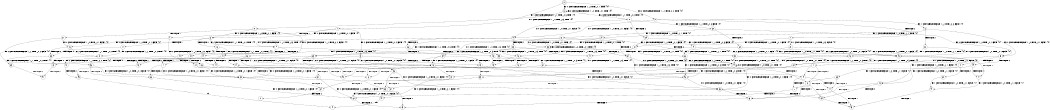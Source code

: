 digraph BCG {
size = "7, 10.5";
center = TRUE;
node [shape = circle];
0 [peripheries = 2];
0 -> 1 [label = "EX !1 !ATOMIC_EXCH_BRANCH (1, +1, TRUE, +0, 3, TRUE) !{0}"];
0 -> 2 [label = "EX !2 !ATOMIC_EXCH_BRANCH (1, +1, TRUE, +0, 2, TRUE) !{0}"];
0 -> 3 [label = "EX !0 !ATOMIC_EXCH_BRANCH (1, +0, TRUE, +0, 1, TRUE) !{0}"];
1 -> 4 [label = "TERMINATE !1"];
1 -> 5 [label = "EX !2 !ATOMIC_EXCH_BRANCH (1, +1, TRUE, +0, 2, FALSE) !{0}"];
1 -> 6 [label = "EX !0 !ATOMIC_EXCH_BRANCH (1, +0, TRUE, +0, 1, FALSE) !{0}"];
2 -> 7 [label = "TERMINATE !2"];
2 -> 8 [label = "EX !1 !ATOMIC_EXCH_BRANCH (1, +1, TRUE, +0, 3, FALSE) !{0}"];
2 -> 9 [label = "EX !0 !ATOMIC_EXCH_BRANCH (1, +0, TRUE, +0, 1, FALSE) !{0}"];
3 -> 10 [label = "EX !1 !ATOMIC_EXCH_BRANCH (1, +1, TRUE, +0, 3, TRUE) !{0}"];
3 -> 11 [label = "EX !2 !ATOMIC_EXCH_BRANCH (1, +1, TRUE, +0, 2, TRUE) !{0}"];
3 -> 3 [label = "EX !0 !ATOMIC_EXCH_BRANCH (1, +0, TRUE, +0, 1, TRUE) !{0}"];
4 -> 12 [label = "EX !2 !ATOMIC_EXCH_BRANCH (1, +1, TRUE, +0, 2, FALSE) !{0}"];
4 -> 13 [label = "EX !0 !ATOMIC_EXCH_BRANCH (1, +0, TRUE, +0, 1, FALSE) !{0}"];
5 -> 14 [label = "TERMINATE !1"];
5 -> 15 [label = "TERMINATE !2"];
5 -> 16 [label = "EX !0 !ATOMIC_EXCH_BRANCH (1, +0, TRUE, +0, 1, FALSE) !{0}"];
6 -> 17 [label = "TERMINATE !1"];
6 -> 18 [label = "TERMINATE !0"];
6 -> 19 [label = "EX !2 !ATOMIC_EXCH_BRANCH (1, +1, TRUE, +0, 2, TRUE) !{0}"];
7 -> 20 [label = "EX !1 !ATOMIC_EXCH_BRANCH (1, +1, TRUE, +0, 3, FALSE) !{0}"];
7 -> 21 [label = "EX !0 !ATOMIC_EXCH_BRANCH (1, +0, TRUE, +0, 1, FALSE) !{0}"];
8 -> 22 [label = "TERMINATE !2"];
8 -> 23 [label = "EX !0 !ATOMIC_EXCH_BRANCH (1, +0, TRUE, +0, 1, FALSE) !{0}"];
8 -> 24 [label = "EX !1 !ATOMIC_EXCH_BRANCH (1, +0, TRUE, +1, 1, TRUE) !{0}"];
9 -> 25 [label = "TERMINATE !2"];
9 -> 26 [label = "TERMINATE !0"];
9 -> 19 [label = "EX !1 !ATOMIC_EXCH_BRANCH (1, +1, TRUE, +0, 3, TRUE) !{0}"];
10 -> 27 [label = "TERMINATE !1"];
10 -> 28 [label = "EX !2 !ATOMIC_EXCH_BRANCH (1, +1, TRUE, +0, 2, FALSE) !{0}"];
10 -> 6 [label = "EX !0 !ATOMIC_EXCH_BRANCH (1, +0, TRUE, +0, 1, FALSE) !{0}"];
11 -> 29 [label = "TERMINATE !2"];
11 -> 30 [label = "EX !1 !ATOMIC_EXCH_BRANCH (1, +1, TRUE, +0, 3, FALSE) !{0}"];
11 -> 9 [label = "EX !0 !ATOMIC_EXCH_BRANCH (1, +0, TRUE, +0, 1, FALSE) !{0}"];
12 -> 31 [label = "TERMINATE !2"];
12 -> 32 [label = "EX !0 !ATOMIC_EXCH_BRANCH (1, +0, TRUE, +0, 1, FALSE) !{0}"];
13 -> 33 [label = "TERMINATE !0"];
13 -> 34 [label = "EX !2 !ATOMIC_EXCH_BRANCH (1, +1, TRUE, +0, 2, TRUE) !{0}"];
14 -> 31 [label = "TERMINATE !2"];
14 -> 32 [label = "EX !0 !ATOMIC_EXCH_BRANCH (1, +0, TRUE, +0, 1, FALSE) !{0}"];
15 -> 35 [label = "TERMINATE !1"];
15 -> 36 [label = "EX !0 !ATOMIC_EXCH_BRANCH (1, +0, TRUE, +0, 1, FALSE) !{0}"];
16 -> 37 [label = "TERMINATE !1"];
16 -> 38 [label = "TERMINATE !2"];
16 -> 39 [label = "TERMINATE !0"];
17 -> 33 [label = "TERMINATE !0"];
17 -> 34 [label = "EX !2 !ATOMIC_EXCH_BRANCH (1, +1, TRUE, +0, 2, TRUE) !{0}"];
18 -> 40 [label = "TERMINATE !1"];
18 -> 41 [label = "EX !2 !ATOMIC_EXCH_BRANCH (1, +1, TRUE, +0, 2, TRUE) !{1}"];
19 -> 42 [label = "TERMINATE !1"];
19 -> 43 [label = "TERMINATE !2"];
19 -> 44 [label = "TERMINATE !0"];
20 -> 45 [label = "EX !0 !ATOMIC_EXCH_BRANCH (1, +0, TRUE, +0, 1, FALSE) !{0}"];
20 -> 46 [label = "EX !1 !ATOMIC_EXCH_BRANCH (1, +0, TRUE, +1, 1, TRUE) !{0}"];
21 -> 47 [label = "TERMINATE !0"];
21 -> 48 [label = "EX !1 !ATOMIC_EXCH_BRANCH (1, +1, TRUE, +0, 3, TRUE) !{0}"];
22 -> 45 [label = "EX !0 !ATOMIC_EXCH_BRANCH (1, +0, TRUE, +0, 1, FALSE) !{0}"];
22 -> 46 [label = "EX !1 !ATOMIC_EXCH_BRANCH (1, +0, TRUE, +1, 1, TRUE) !{0}"];
23 -> 49 [label = "TERMINATE !2"];
23 -> 50 [label = "TERMINATE !0"];
23 -> 51 [label = "EX !1 !ATOMIC_EXCH_BRANCH (1, +0, TRUE, +1, 1, FALSE) !{0}"];
24 -> 52 [label = "TERMINATE !2"];
24 -> 53 [label = "EX !0 !ATOMIC_EXCH_BRANCH (1, +0, TRUE, +0, 1, TRUE) !{0}"];
24 -> 54 [label = "EX !1 !ATOMIC_EXCH_BRANCH (1, +1, TRUE, +0, 3, TRUE) !{0}"];
25 -> 47 [label = "TERMINATE !0"];
25 -> 48 [label = "EX !1 !ATOMIC_EXCH_BRANCH (1, +1, TRUE, +0, 3, TRUE) !{0}"];
26 -> 55 [label = "TERMINATE !2"];
26 -> 41 [label = "EX !1 !ATOMIC_EXCH_BRANCH (1, +1, TRUE, +0, 3, TRUE) !{1}"];
27 -> 56 [label = "EX !2 !ATOMIC_EXCH_BRANCH (1, +1, TRUE, +0, 2, FALSE) !{0}"];
27 -> 13 [label = "EX !0 !ATOMIC_EXCH_BRANCH (1, +0, TRUE, +0, 1, FALSE) !{0}"];
28 -> 57 [label = "TERMINATE !1"];
28 -> 58 [label = "TERMINATE !2"];
28 -> 16 [label = "EX !0 !ATOMIC_EXCH_BRANCH (1, +0, TRUE, +0, 1, FALSE) !{0}"];
29 -> 59 [label = "EX !1 !ATOMIC_EXCH_BRANCH (1, +1, TRUE, +0, 3, FALSE) !{0}"];
29 -> 21 [label = "EX !0 !ATOMIC_EXCH_BRANCH (1, +0, TRUE, +0, 1, FALSE) !{0}"];
30 -> 60 [label = "TERMINATE !2"];
30 -> 61 [label = "EX !1 !ATOMIC_EXCH_BRANCH (1, +0, TRUE, +1, 1, TRUE) !{0}"];
30 -> 23 [label = "EX !0 !ATOMIC_EXCH_BRANCH (1, +0, TRUE, +0, 1, FALSE) !{0}"];
31 -> 62 [label = "EX !0 !ATOMIC_EXCH_BRANCH (1, +0, TRUE, +0, 1, FALSE) !{0}"];
32 -> 63 [label = "TERMINATE !2"];
32 -> 64 [label = "TERMINATE !0"];
33 -> 65 [label = "EX !2 !ATOMIC_EXCH_BRANCH (1, +1, TRUE, +0, 2, TRUE) !{1}"];
34 -> 66 [label = "TERMINATE !2"];
34 -> 67 [label = "TERMINATE !0"];
35 -> 62 [label = "EX !0 !ATOMIC_EXCH_BRANCH (1, +0, TRUE, +0, 1, FALSE) !{0}"];
36 -> 68 [label = "TERMINATE !1"];
36 -> 69 [label = "TERMINATE !0"];
37 -> 63 [label = "TERMINATE !2"];
37 -> 64 [label = "TERMINATE !0"];
38 -> 68 [label = "TERMINATE !1"];
38 -> 69 [label = "TERMINATE !0"];
39 -> 70 [label = "TERMINATE !1"];
39 -> 71 [label = "TERMINATE !2"];
40 -> 72 [label = "EX !2 !ATOMIC_EXCH_BRANCH (1, +1, TRUE, +0, 2, TRUE) !{2}"];
41 -> 73 [label = "TERMINATE !1"];
41 -> 74 [label = "TERMINATE !2"];
42 -> 66 [label = "TERMINATE !2"];
42 -> 67 [label = "TERMINATE !0"];
43 -> 75 [label = "TERMINATE !1"];
43 -> 76 [label = "TERMINATE !0"];
44 -> 73 [label = "TERMINATE !1"];
44 -> 74 [label = "TERMINATE !2"];
45 -> 77 [label = "TERMINATE !0"];
45 -> 78 [label = "EX !1 !ATOMIC_EXCH_BRANCH (1, +0, TRUE, +1, 1, FALSE) !{0}"];
46 -> 79 [label = "EX !0 !ATOMIC_EXCH_BRANCH (1, +0, TRUE, +0, 1, TRUE) !{0}"];
46 -> 80 [label = "EX !1 !ATOMIC_EXCH_BRANCH (1, +1, TRUE, +0, 3, TRUE) !{0}"];
47 -> 81 [label = "EX !1 !ATOMIC_EXCH_BRANCH (1, +1, TRUE, +0, 3, TRUE) !{1}"];
48 -> 75 [label = "TERMINATE !1"];
48 -> 76 [label = "TERMINATE !0"];
49 -> 77 [label = "TERMINATE !0"];
49 -> 78 [label = "EX !1 !ATOMIC_EXCH_BRANCH (1, +0, TRUE, +1, 1, FALSE) !{0}"];
50 -> 82 [label = "TERMINATE !2"];
50 -> 83 [label = "EX !1 !ATOMIC_EXCH_BRANCH (1, +0, TRUE, +1, 1, FALSE) !{1}"];
51 -> 37 [label = "TERMINATE !1"];
51 -> 38 [label = "TERMINATE !2"];
51 -> 39 [label = "TERMINATE !0"];
52 -> 79 [label = "EX !0 !ATOMIC_EXCH_BRANCH (1, +0, TRUE, +0, 1, TRUE) !{0}"];
52 -> 80 [label = "EX !1 !ATOMIC_EXCH_BRANCH (1, +1, TRUE, +0, 3, TRUE) !{0}"];
53 -> 84 [label = "TERMINATE !2"];
53 -> 85 [label = "EX !1 !ATOMIC_EXCH_BRANCH (1, +1, TRUE, +0, 3, TRUE) !{0}"];
53 -> 53 [label = "EX !0 !ATOMIC_EXCH_BRANCH (1, +0, TRUE, +0, 1, TRUE) !{0}"];
54 -> 14 [label = "TERMINATE !1"];
54 -> 15 [label = "TERMINATE !2"];
54 -> 16 [label = "EX !0 !ATOMIC_EXCH_BRANCH (1, +0, TRUE, +0, 1, FALSE) !{0}"];
55 -> 81 [label = "EX !1 !ATOMIC_EXCH_BRANCH (1, +1, TRUE, +0, 3, TRUE) !{1}"];
56 -> 86 [label = "TERMINATE !2"];
56 -> 32 [label = "EX !0 !ATOMIC_EXCH_BRANCH (1, +0, TRUE, +0, 1, FALSE) !{0}"];
57 -> 86 [label = "TERMINATE !2"];
57 -> 32 [label = "EX !0 !ATOMIC_EXCH_BRANCH (1, +0, TRUE, +0, 1, FALSE) !{0}"];
58 -> 87 [label = "TERMINATE !1"];
58 -> 36 [label = "EX !0 !ATOMIC_EXCH_BRANCH (1, +0, TRUE, +0, 1, FALSE) !{0}"];
59 -> 88 [label = "EX !1 !ATOMIC_EXCH_BRANCH (1, +0, TRUE, +1, 1, TRUE) !{0}"];
59 -> 45 [label = "EX !0 !ATOMIC_EXCH_BRANCH (1, +0, TRUE, +0, 1, FALSE) !{0}"];
60 -> 88 [label = "EX !1 !ATOMIC_EXCH_BRANCH (1, +0, TRUE, +1, 1, TRUE) !{0}"];
60 -> 45 [label = "EX !0 !ATOMIC_EXCH_BRANCH (1, +0, TRUE, +0, 1, FALSE) !{0}"];
61 -> 84 [label = "TERMINATE !2"];
61 -> 85 [label = "EX !1 !ATOMIC_EXCH_BRANCH (1, +1, TRUE, +0, 3, TRUE) !{0}"];
61 -> 53 [label = "EX !0 !ATOMIC_EXCH_BRANCH (1, +0, TRUE, +0, 1, TRUE) !{0}"];
62 -> 89 [label = "TERMINATE !0"];
63 -> 89 [label = "TERMINATE !0"];
64 -> 90 [label = "TERMINATE !2"];
65 -> 91 [label = "TERMINATE !2"];
66 -> 92 [label = "TERMINATE !0"];
67 -> 91 [label = "TERMINATE !2"];
68 -> 89 [label = "TERMINATE !0"];
69 -> 93 [label = "TERMINATE !1"];
70 -> 94 [label = "TERMINATE !2"];
71 -> 93 [label = "TERMINATE !1"];
72 -> 95 [label = "TERMINATE !2"];
73 -> 95 [label = "TERMINATE !2"];
74 -> 96 [label = "TERMINATE !1"];
75 -> 92 [label = "TERMINATE !0"];
76 -> 96 [label = "TERMINATE !1"];
77 -> 97 [label = "EX !1 !ATOMIC_EXCH_BRANCH (1, +0, TRUE, +1, 1, FALSE) !{1}"];
78 -> 68 [label = "TERMINATE !1"];
78 -> 69 [label = "TERMINATE !0"];
79 -> 98 [label = "EX !1 !ATOMIC_EXCH_BRANCH (1, +1, TRUE, +0, 3, TRUE) !{0}"];
79 -> 79 [label = "EX !0 !ATOMIC_EXCH_BRANCH (1, +0, TRUE, +0, 1, TRUE) !{0}"];
80 -> 35 [label = "TERMINATE !1"];
80 -> 36 [label = "EX !0 !ATOMIC_EXCH_BRANCH (1, +0, TRUE, +0, 1, FALSE) !{0}"];
81 -> 96 [label = "TERMINATE !1"];
82 -> 97 [label = "EX !1 !ATOMIC_EXCH_BRANCH (1, +0, TRUE, +1, 1, FALSE) !{1}"];
83 -> 70 [label = "TERMINATE !1"];
83 -> 71 [label = "TERMINATE !2"];
84 -> 98 [label = "EX !1 !ATOMIC_EXCH_BRANCH (1, +1, TRUE, +0, 3, TRUE) !{0}"];
84 -> 79 [label = "EX !0 !ATOMIC_EXCH_BRANCH (1, +0, TRUE, +0, 1, TRUE) !{0}"];
85 -> 57 [label = "TERMINATE !1"];
85 -> 58 [label = "TERMINATE !2"];
85 -> 16 [label = "EX !0 !ATOMIC_EXCH_BRANCH (1, +0, TRUE, +0, 1, FALSE) !{0}"];
86 -> 62 [label = "EX !0 !ATOMIC_EXCH_BRANCH (1, +0, TRUE, +0, 1, FALSE) !{0}"];
87 -> 62 [label = "EX !0 !ATOMIC_EXCH_BRANCH (1, +0, TRUE, +0, 1, FALSE) !{0}"];
88 -> 98 [label = "EX !1 !ATOMIC_EXCH_BRANCH (1, +1, TRUE, +0, 3, TRUE) !{0}"];
88 -> 79 [label = "EX !0 !ATOMIC_EXCH_BRANCH (1, +0, TRUE, +0, 1, TRUE) !{0}"];
94 -> 99 [label = "exit"];
95 -> 99 [label = "exit"];
97 -> 93 [label = "TERMINATE !1"];
98 -> 87 [label = "TERMINATE !1"];
98 -> 36 [label = "EX !0 !ATOMIC_EXCH_BRANCH (1, +0, TRUE, +0, 1, FALSE) !{0}"];
}
